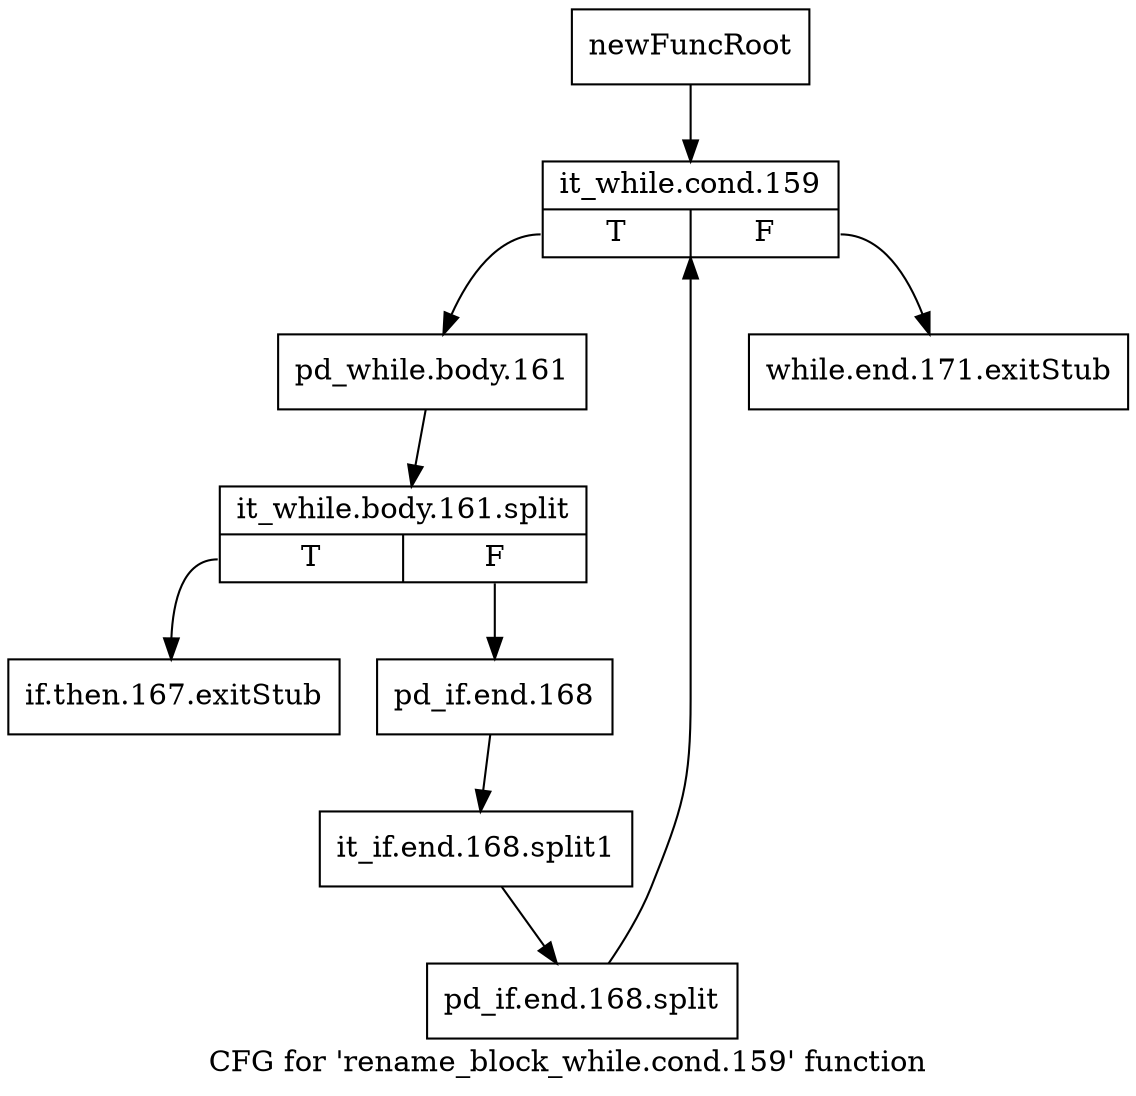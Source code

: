 digraph "CFG for 'rename_block_while.cond.159' function" {
	label="CFG for 'rename_block_while.cond.159' function";

	Node0xc2fecf0 [shape=record,label="{newFuncRoot}"];
	Node0xc2fecf0 -> Node0xc309730;
	Node0xc2fed40 [shape=record,label="{while.end.171.exitStub}"];
	Node0xc2fed90 [shape=record,label="{if.then.167.exitStub}"];
	Node0xc309730 [shape=record,label="{it_while.cond.159|{<s0>T|<s1>F}}"];
	Node0xc309730:s0 -> Node0xc309780;
	Node0xc309730:s1 -> Node0xc2fed40;
	Node0xc309780 [shape=record,label="{pd_while.body.161}"];
	Node0xc309780 -> Node0xfadd210;
	Node0xfadd210 [shape=record,label="{it_while.body.161.split|{<s0>T|<s1>F}}"];
	Node0xfadd210:s0 -> Node0xc2fed90;
	Node0xfadd210:s1 -> Node0xc3097d0;
	Node0xc3097d0 [shape=record,label="{pd_if.end.168}"];
	Node0xc3097d0 -> Node0xfbad0c0;
	Node0xfbad0c0 [shape=record,label="{it_if.end.168.split1}"];
	Node0xfbad0c0 -> Node0xfadd1c0;
	Node0xfadd1c0 [shape=record,label="{pd_if.end.168.split}"];
	Node0xfadd1c0 -> Node0xc309730;
}
